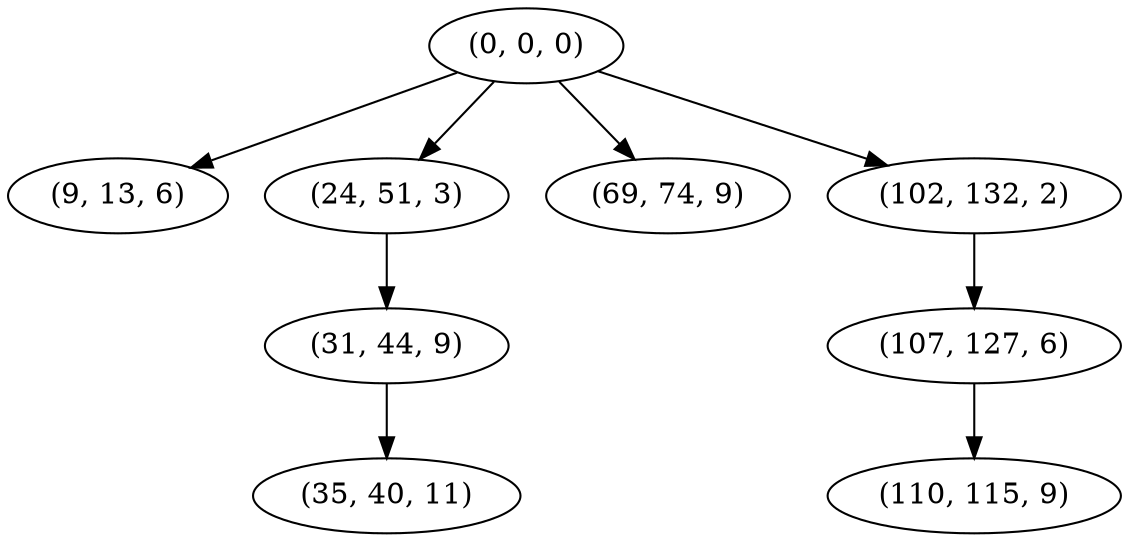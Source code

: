 digraph tree {
    "(0, 0, 0)";
    "(9, 13, 6)";
    "(24, 51, 3)";
    "(31, 44, 9)";
    "(35, 40, 11)";
    "(69, 74, 9)";
    "(102, 132, 2)";
    "(107, 127, 6)";
    "(110, 115, 9)";
    "(0, 0, 0)" -> "(9, 13, 6)";
    "(0, 0, 0)" -> "(24, 51, 3)";
    "(0, 0, 0)" -> "(69, 74, 9)";
    "(0, 0, 0)" -> "(102, 132, 2)";
    "(24, 51, 3)" -> "(31, 44, 9)";
    "(31, 44, 9)" -> "(35, 40, 11)";
    "(102, 132, 2)" -> "(107, 127, 6)";
    "(107, 127, 6)" -> "(110, 115, 9)";
}
